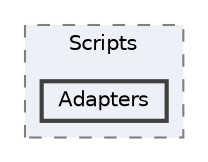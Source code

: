 digraph "/Users/peterlakatos/School/Diploma_Thesis/UnityNavigation/Assets/Scripts/Adapters"
{
 // LATEX_PDF_SIZE
  bgcolor="transparent";
  edge [fontname=Helvetica,fontsize=10,labelfontname=Helvetica,labelfontsize=10];
  node [fontname=Helvetica,fontsize=10,shape=box,height=0.2,width=0.4];
  compound=true
  subgraph clusterdir_f13b41af88cf68434578284aaf699e39 {
    graph [ bgcolor="#edf0f7", pencolor="grey50", label="Scripts", fontname=Helvetica,fontsize=10 style="filled,dashed", URL="dir_f13b41af88cf68434578284aaf699e39.html",tooltip=""]
  dir_355f5d6c7c64d1d5f01c6f5b319a1c19 [label="Adapters", fillcolor="#edf0f7", color="grey25", style="filled,bold", URL="dir_355f5d6c7c64d1d5f01c6f5b319a1c19.html",tooltip=""];
  }
}
